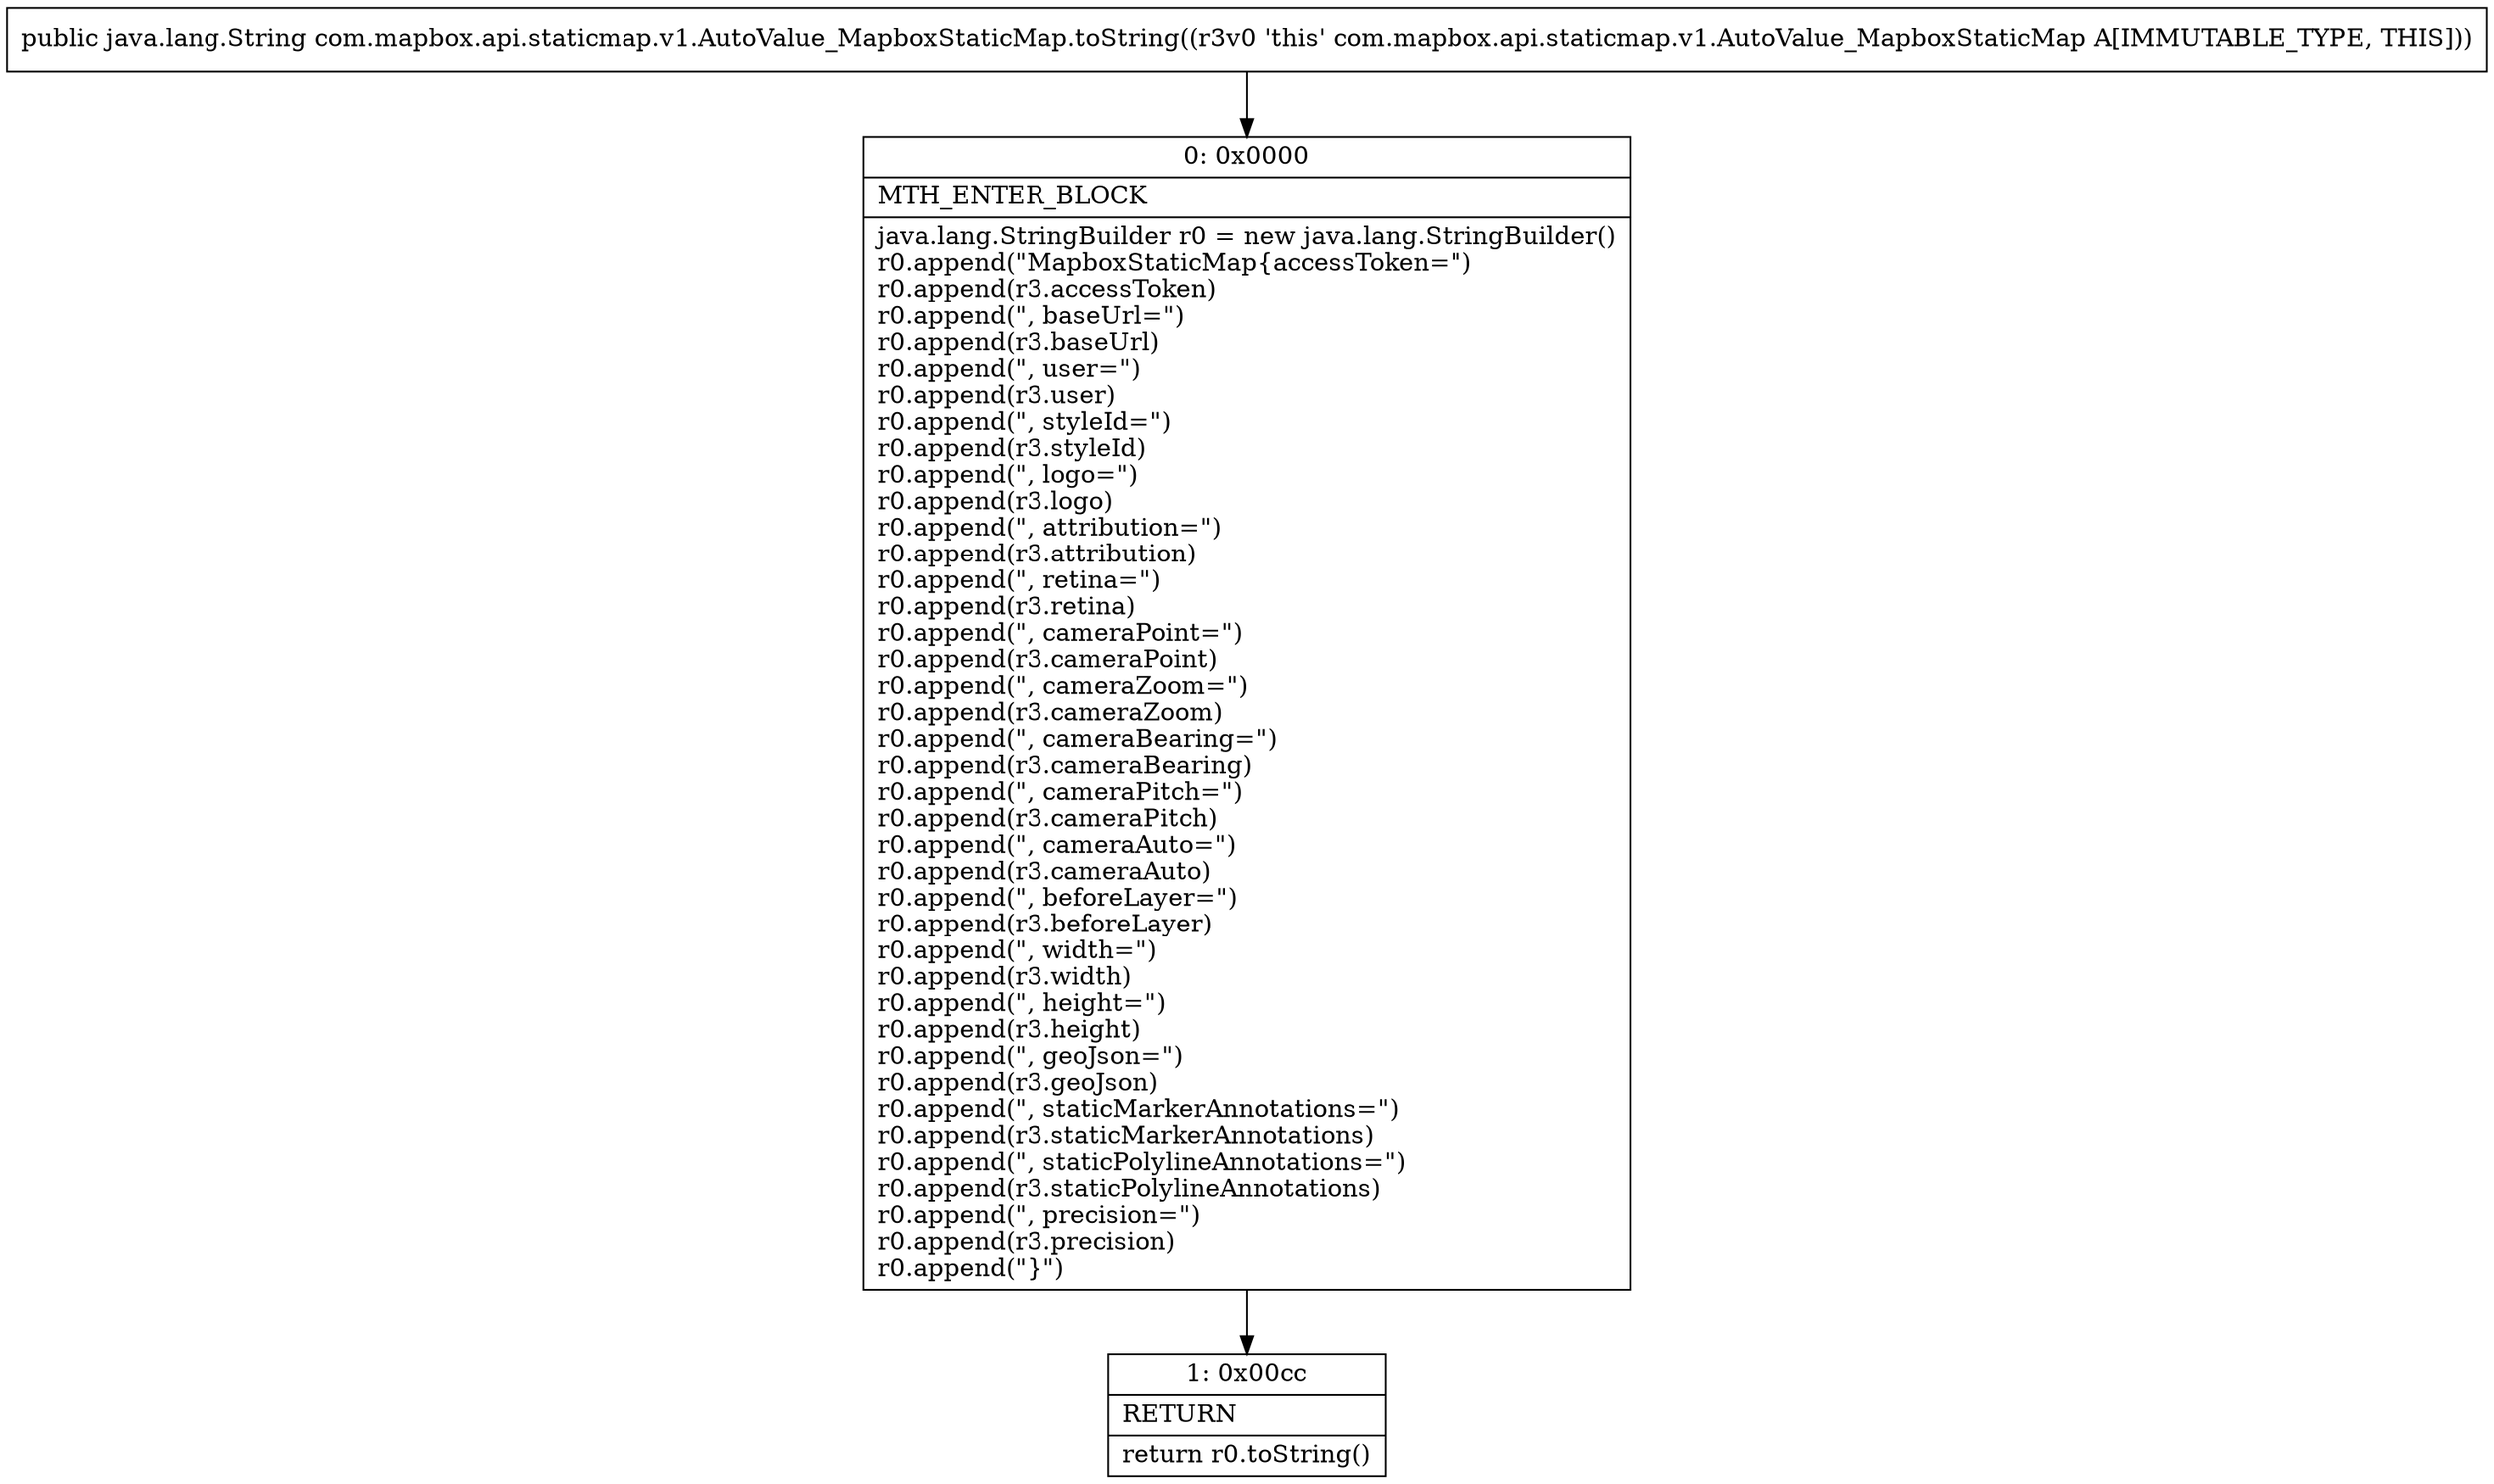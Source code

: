 digraph "CFG forcom.mapbox.api.staticmap.v1.AutoValue_MapboxStaticMap.toString()Ljava\/lang\/String;" {
Node_0 [shape=record,label="{0\:\ 0x0000|MTH_ENTER_BLOCK\l|java.lang.StringBuilder r0 = new java.lang.StringBuilder()\lr0.append(\"MapboxStaticMap\{accessToken=\")\lr0.append(r3.accessToken)\lr0.append(\", baseUrl=\")\lr0.append(r3.baseUrl)\lr0.append(\", user=\")\lr0.append(r3.user)\lr0.append(\", styleId=\")\lr0.append(r3.styleId)\lr0.append(\", logo=\")\lr0.append(r3.logo)\lr0.append(\", attribution=\")\lr0.append(r3.attribution)\lr0.append(\", retina=\")\lr0.append(r3.retina)\lr0.append(\", cameraPoint=\")\lr0.append(r3.cameraPoint)\lr0.append(\", cameraZoom=\")\lr0.append(r3.cameraZoom)\lr0.append(\", cameraBearing=\")\lr0.append(r3.cameraBearing)\lr0.append(\", cameraPitch=\")\lr0.append(r3.cameraPitch)\lr0.append(\", cameraAuto=\")\lr0.append(r3.cameraAuto)\lr0.append(\", beforeLayer=\")\lr0.append(r3.beforeLayer)\lr0.append(\", width=\")\lr0.append(r3.width)\lr0.append(\", height=\")\lr0.append(r3.height)\lr0.append(\", geoJson=\")\lr0.append(r3.geoJson)\lr0.append(\", staticMarkerAnnotations=\")\lr0.append(r3.staticMarkerAnnotations)\lr0.append(\", staticPolylineAnnotations=\")\lr0.append(r3.staticPolylineAnnotations)\lr0.append(\", precision=\")\lr0.append(r3.precision)\lr0.append(\"\}\")\l}"];
Node_1 [shape=record,label="{1\:\ 0x00cc|RETURN\l|return r0.toString()\l}"];
MethodNode[shape=record,label="{public java.lang.String com.mapbox.api.staticmap.v1.AutoValue_MapboxStaticMap.toString((r3v0 'this' com.mapbox.api.staticmap.v1.AutoValue_MapboxStaticMap A[IMMUTABLE_TYPE, THIS])) }"];
MethodNode -> Node_0;
Node_0 -> Node_1;
}

